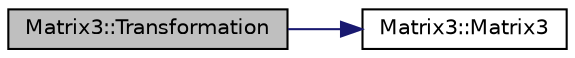 digraph G
{
  edge [fontname="Helvetica",fontsize="10",labelfontname="Helvetica",labelfontsize="10"];
  node [fontname="Helvetica",fontsize="10",shape=record];
  rankdir="LR";
  Node1 [label="Matrix3::Transformation",height=0.2,width=0.4,color="black", fillcolor="grey75", style="filled" fontcolor="black"];
  Node1 -> Node2 [color="midnightblue",fontsize="10",style="solid",fontname="Helvetica"];
  Node2 [label="Matrix3::Matrix3",height=0.2,width=0.4,color="black", fillcolor="white", style="filled",URL="$class_matrix3.html#a773fdcf139826ddb39c30e7d08bbdb90",tooltip="Default constructor."];
}
